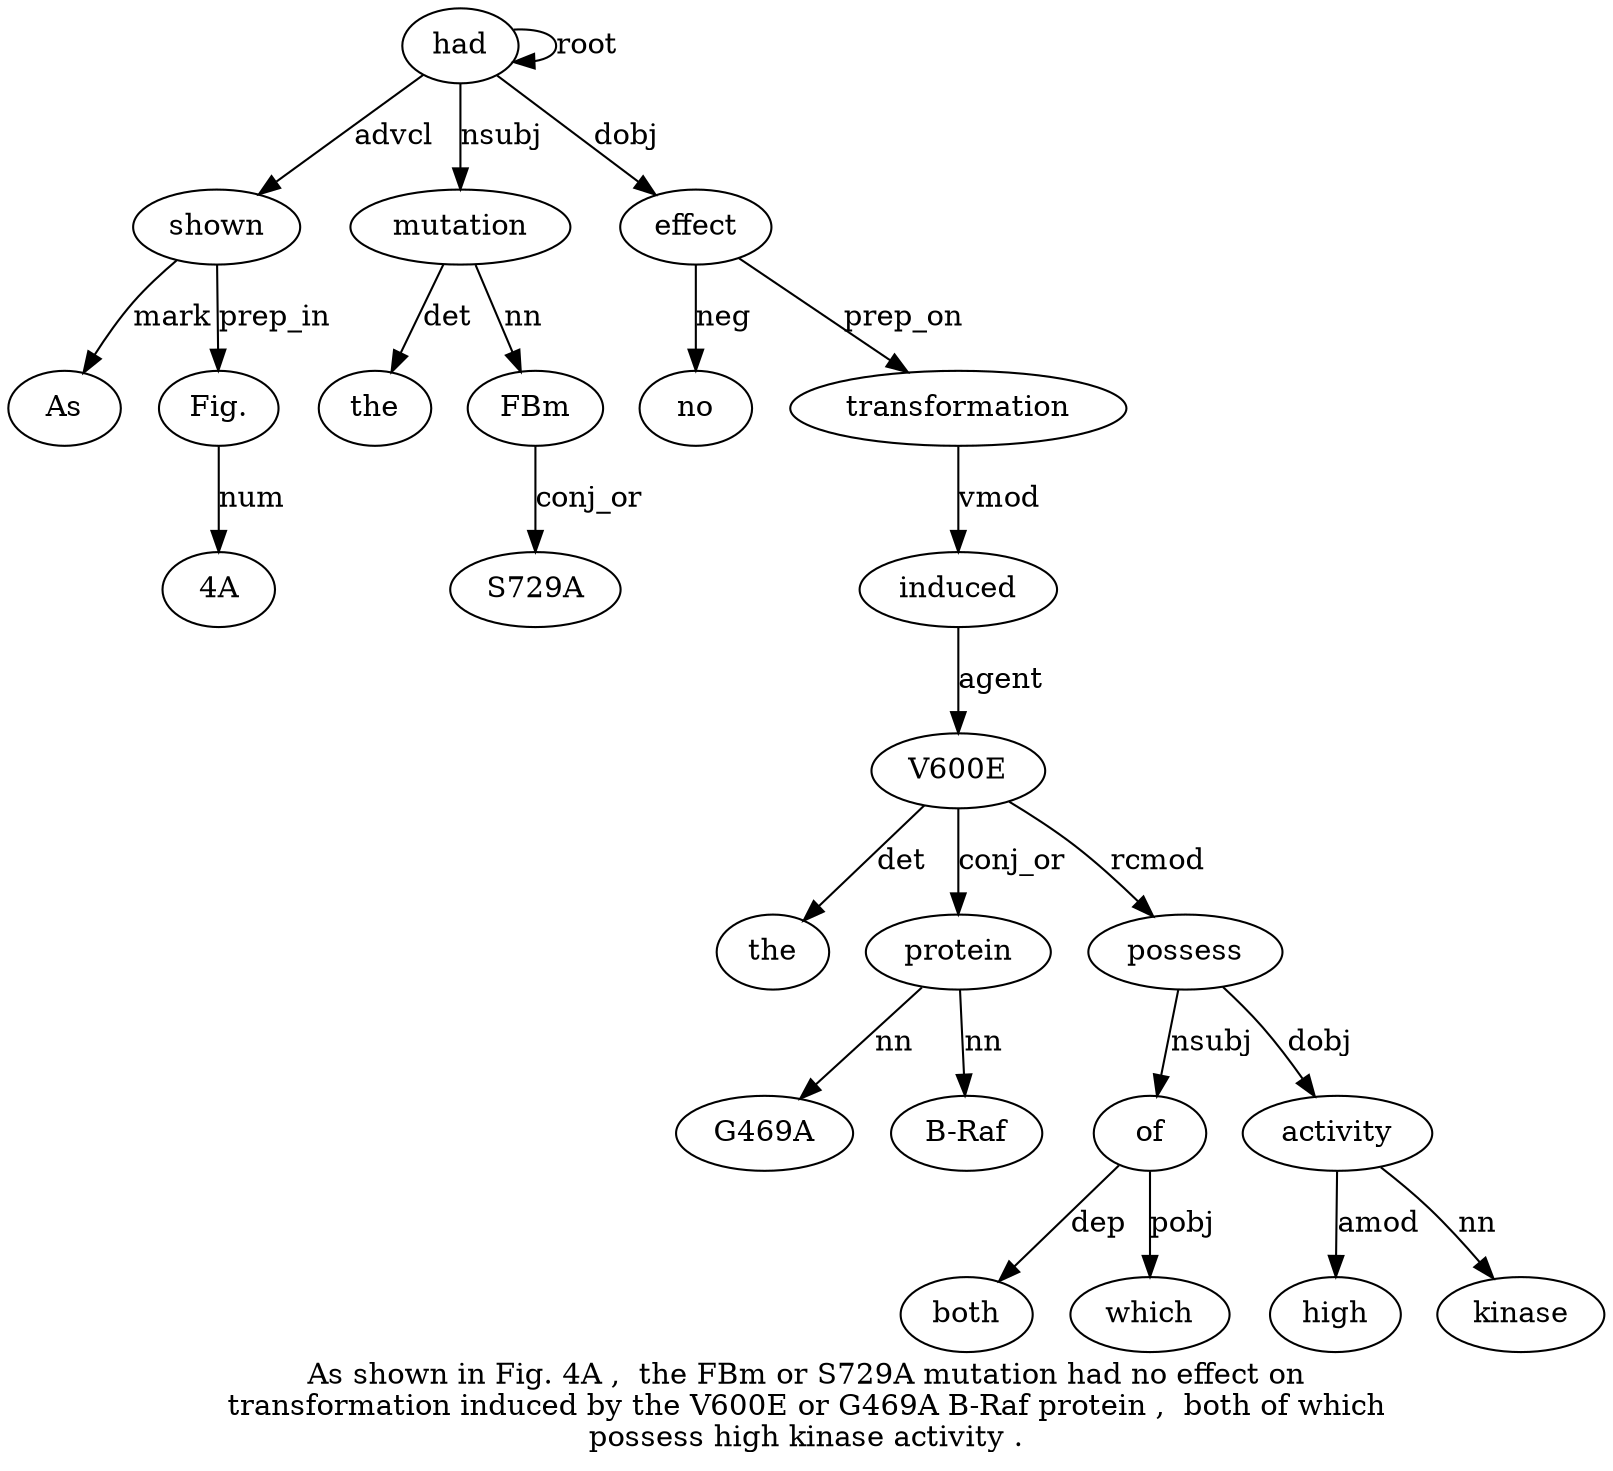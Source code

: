 digraph "As shown in Fig. 4A ,  the FBm or S729A mutation had no effect on transformation induced by the V600E or G469A B-Raf protein ,  both of which possess high kinase activity ." {
label="As shown in Fig. 4A ,  the FBm or S729A mutation had no effect on
transformation induced by the V600E or G469A B-Raf protein ,  both of which
possess high kinase activity .";
shown2 [style=filled, fillcolor=white, label=shown];
As1 [style=filled, fillcolor=white, label=As];
shown2 -> As1  [label=mark];
had12 [style=filled, fillcolor=white, label=had];
had12 -> shown2  [label=advcl];
"Fig.4" [style=filled, fillcolor=white, label="Fig."];
shown2 -> "Fig.4"  [label=prep_in];
"4A5" [style=filled, fillcolor=white, label="4A"];
"Fig.4" -> "4A5"  [label=num];
mutation11 [style=filled, fillcolor=white, label=mutation];
the7 [style=filled, fillcolor=white, label=the];
mutation11 -> the7  [label=det];
FBm8 [style=filled, fillcolor=white, label=FBm];
mutation11 -> FBm8  [label=nn];
S729A10 [style=filled, fillcolor=white, label=S729A];
FBm8 -> S729A10  [label=conj_or];
had12 -> mutation11  [label=nsubj];
had12 -> had12  [label=root];
effect14 [style=filled, fillcolor=white, label=effect];
no13 [style=filled, fillcolor=white, label=no];
effect14 -> no13  [label=neg];
had12 -> effect14  [label=dobj];
transformation16 [style=filled, fillcolor=white, label=transformation];
effect14 -> transformation16  [label=prep_on];
induced17 [style=filled, fillcolor=white, label=induced];
transformation16 -> induced17  [label=vmod];
V600E2 [style=filled, fillcolor=white, label=V600E];
the19 [style=filled, fillcolor=white, label=the];
V600E2 -> the19  [label=det];
induced17 -> V600E2  [label=agent];
protein24 [style=filled, fillcolor=white, label=protein];
G469A22 [style=filled, fillcolor=white, label=G469A];
protein24 -> G469A22  [label=nn];
"B-Raf23" [style=filled, fillcolor=white, label="B-Raf"];
protein24 -> "B-Raf23"  [label=nn];
V600E2 -> protein24  [label=conj_or];
of27 [style=filled, fillcolor=white, label=of];
both26 [style=filled, fillcolor=white, label=both];
of27 -> both26  [label=dep];
possess29 [style=filled, fillcolor=white, label=possess];
possess29 -> of27  [label=nsubj];
which28 [style=filled, fillcolor=white, label=which];
of27 -> which28  [label=pobj];
V600E2 -> possess29  [label=rcmod];
activity32 [style=filled, fillcolor=white, label=activity];
high30 [style=filled, fillcolor=white, label=high];
activity32 -> high30  [label=amod];
kinase31 [style=filled, fillcolor=white, label=kinase];
activity32 -> kinase31  [label=nn];
possess29 -> activity32  [label=dobj];
}
